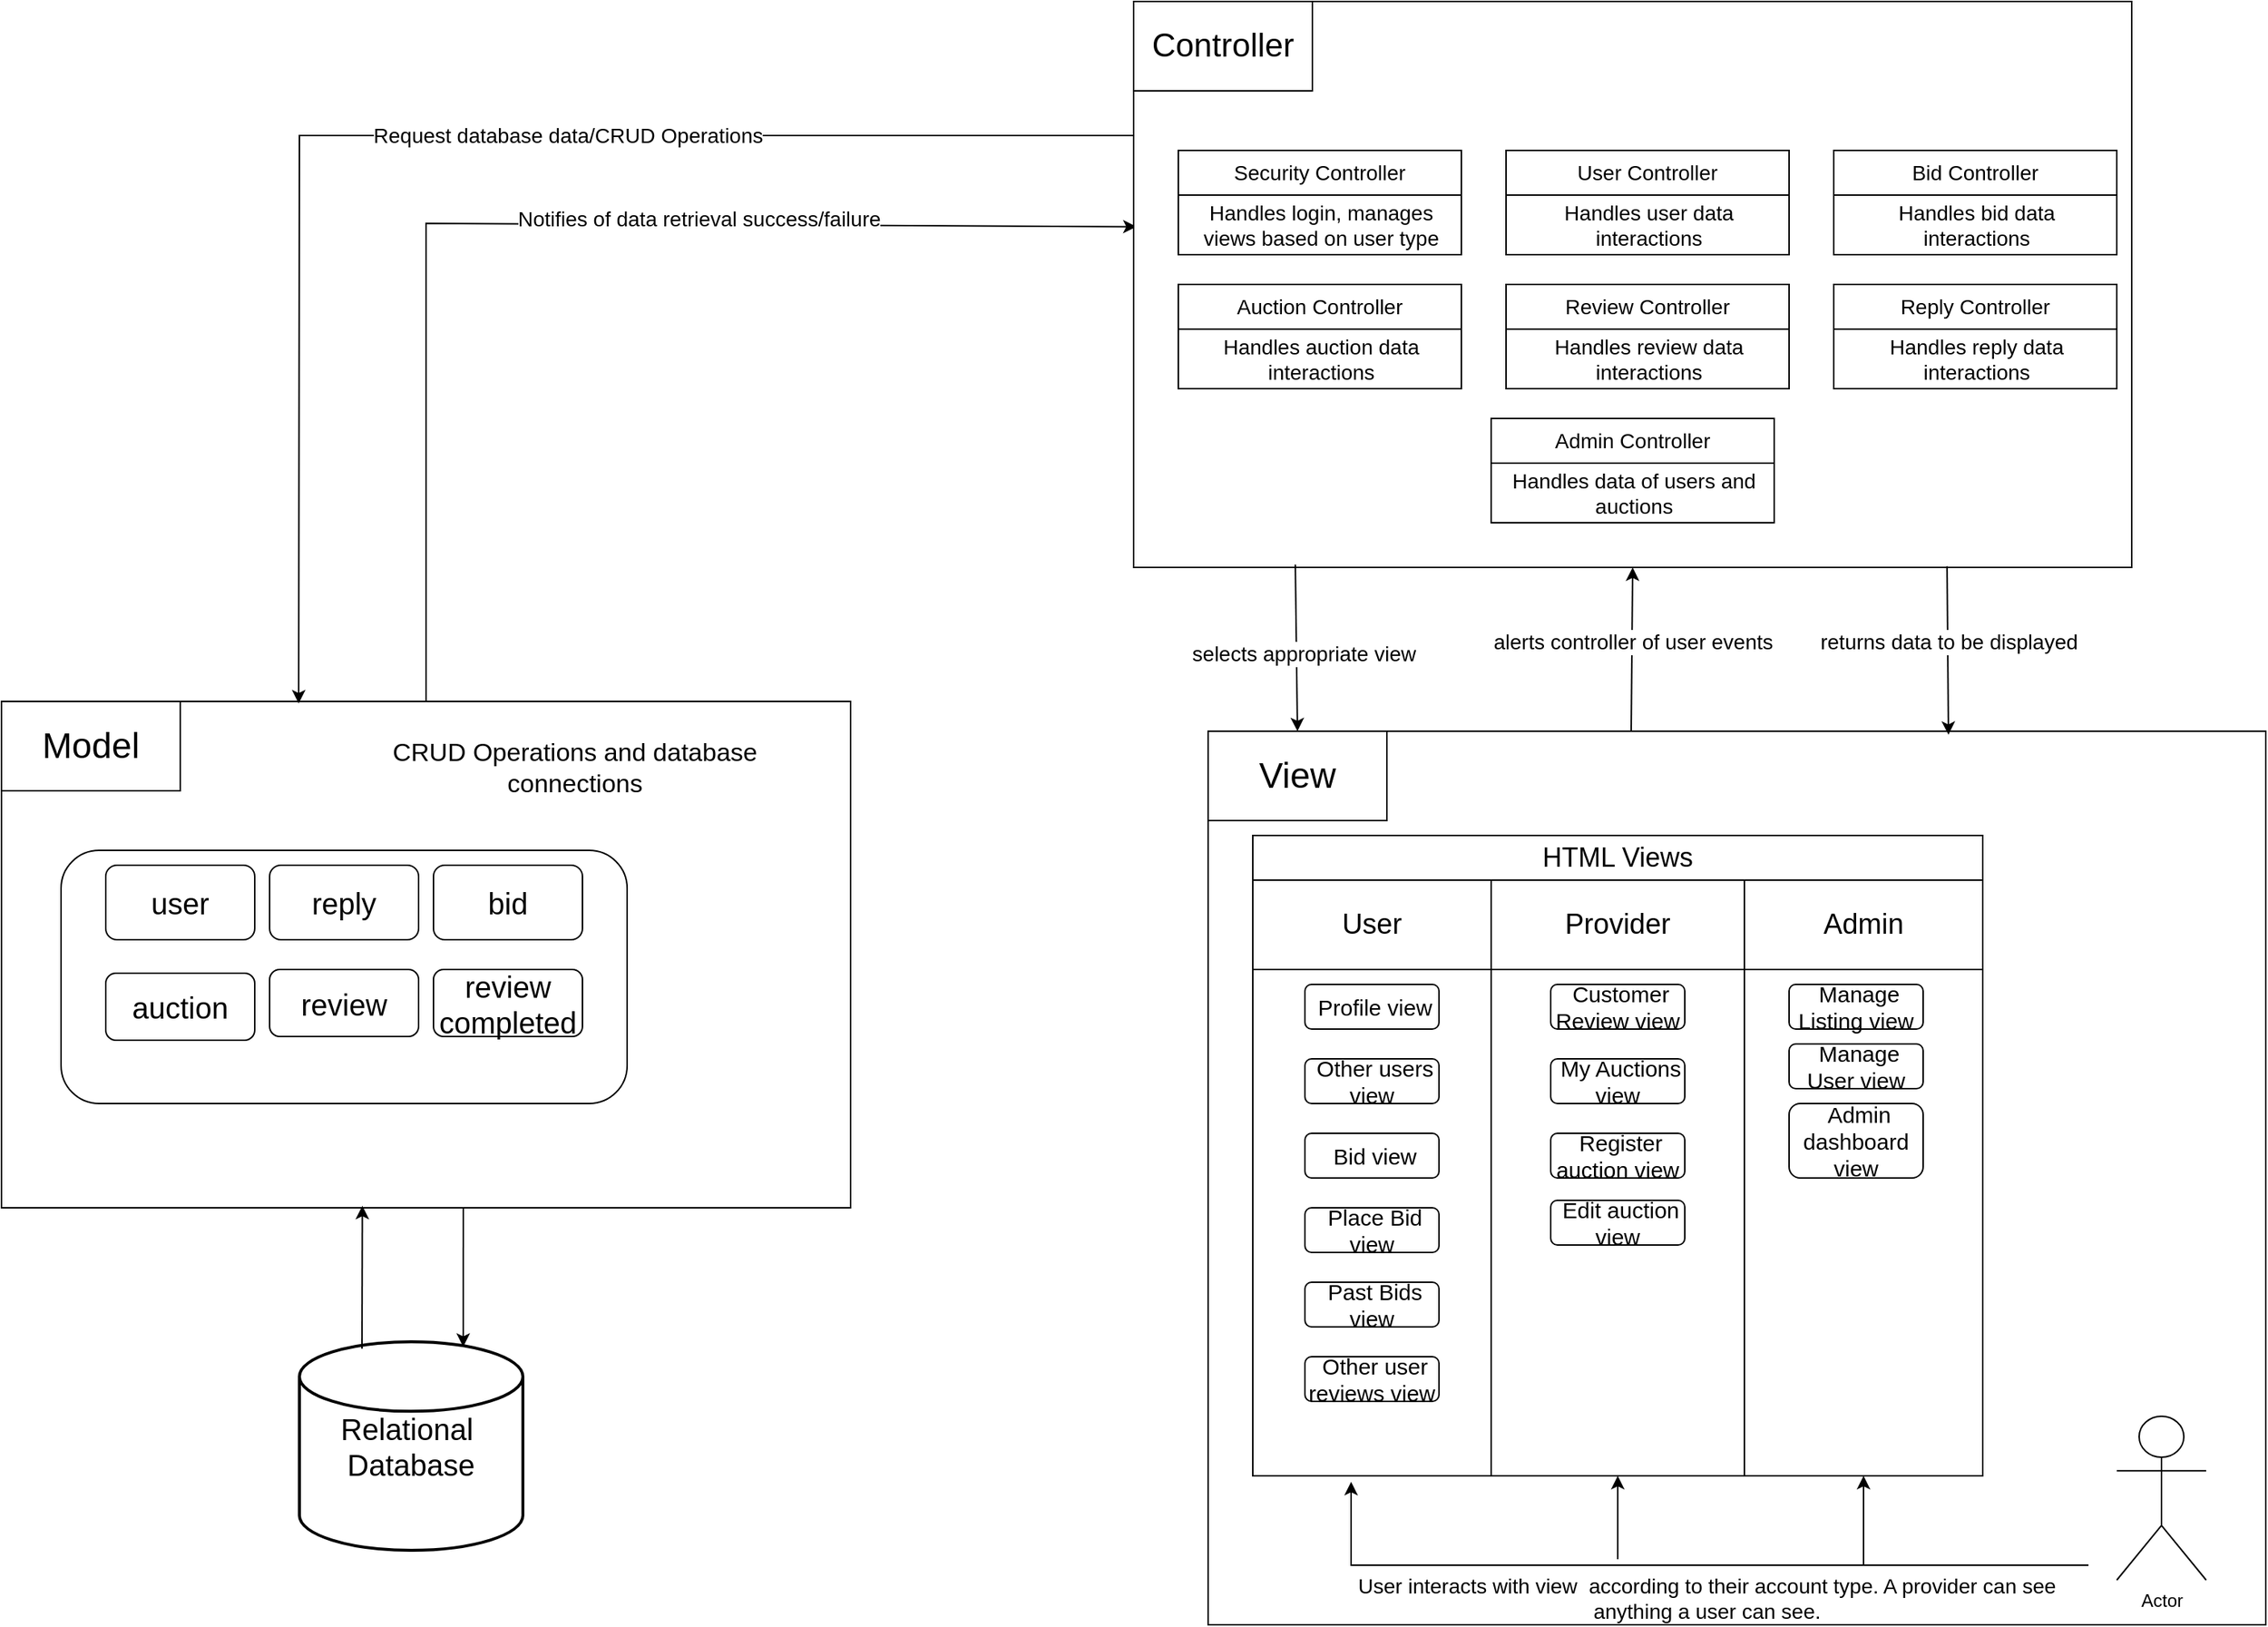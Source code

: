 <mxfile version="25.0.3">
  <diagram name="Page-1" id="AGgA34HAO7MxjlpKdsxk">
    <mxGraphModel dx="1050" dy="735" grid="1" gridSize="10" guides="1" tooltips="1" connect="1" arrows="1" fold="1" page="1" pageScale="1" pageWidth="1654" pageHeight="1169" math="0" shadow="0">
      <root>
        <mxCell id="0" />
        <mxCell id="1" parent="0" />
        <mxCell id="uNaxhdoiLbw7-kHuHbok-19" style="edgeStyle=none;rounded=0;orthogonalLoop=1;jettySize=auto;html=1;exitX=0.5;exitY=0;exitDx=0;exitDy=0;entryX=0.003;entryY=0.398;entryDx=0;entryDy=0;entryPerimeter=0;" parent="1" source="uNaxhdoiLbw7-kHuHbok-2" target="uNaxhdoiLbw7-kHuHbok-3" edge="1">
          <mxGeometry relative="1" as="geometry">
            <mxPoint x="354.667" y="230" as="targetPoint" />
            <Array as="points">
              <mxPoint x="355" y="219" />
            </Array>
          </mxGeometry>
        </mxCell>
        <mxCell id="uNaxhdoiLbw7-kHuHbok-64" value="&lt;font style=&quot;font-size: 14px;&quot;&gt;Notifies of data retrieval success/failure&lt;/font&gt;" style="edgeLabel;html=1;align=center;verticalAlign=middle;resizable=0;points=[];" parent="uNaxhdoiLbw7-kHuHbok-19" vertex="1" connectable="0">
          <mxGeometry x="0.261" y="4" relative="1" as="geometry">
            <mxPoint x="1" as="offset" />
          </mxGeometry>
        </mxCell>
        <mxCell id="uNaxhdoiLbw7-kHuHbok-2" value="" style="rounded=0;whiteSpace=wrap;html=1;" parent="1" vertex="1">
          <mxGeometry x="70" y="540" width="570" height="340" as="geometry" />
        </mxCell>
        <mxCell id="uNaxhdoiLbw7-kHuHbok-18" style="edgeStyle=none;rounded=0;orthogonalLoop=1;jettySize=auto;html=1;entryX=0.35;entryY=0.004;entryDx=0;entryDy=0;entryPerimeter=0;" parent="1" target="uNaxhdoiLbw7-kHuHbok-2" edge="1">
          <mxGeometry relative="1" as="geometry">
            <mxPoint x="270" y="510" as="targetPoint" />
            <mxPoint x="840" y="160" as="sourcePoint" />
            <Array as="points">
              <mxPoint x="270" y="160" />
            </Array>
          </mxGeometry>
        </mxCell>
        <mxCell id="uNaxhdoiLbw7-kHuHbok-65" value="&lt;font style=&quot;font-size: 14px;&quot;&gt;Request database data/CRUD Operations&lt;/font&gt;" style="edgeLabel;html=1;align=center;verticalAlign=middle;resizable=0;points=[];" parent="uNaxhdoiLbw7-kHuHbok-18" vertex="1" connectable="0">
          <mxGeometry x="0.057" relative="1" as="geometry">
            <mxPoint x="113" as="offset" />
          </mxGeometry>
        </mxCell>
        <mxCell id="uNaxhdoiLbw7-kHuHbok-21" style="edgeStyle=none;rounded=0;orthogonalLoop=1;jettySize=auto;html=1;exitX=0.4;exitY=0.002;exitDx=0;exitDy=0;entryX=0.5;entryY=1;entryDx=0;entryDy=0;exitPerimeter=0;" parent="1" source="uNaxhdoiLbw7-kHuHbok-5" target="uNaxhdoiLbw7-kHuHbok-3" edge="1">
          <mxGeometry relative="1" as="geometry">
            <mxPoint x="1165" y="559" as="targetPoint" />
          </mxGeometry>
        </mxCell>
        <mxCell id="uNaxhdoiLbw7-kHuHbok-71" value="alerts controller of user events" style="edgeLabel;html=1;align=center;verticalAlign=middle;resizable=0;points=[];fontSize=14;" parent="uNaxhdoiLbw7-kHuHbok-21" vertex="1" connectable="0">
          <mxGeometry x="0.089" relative="1" as="geometry">
            <mxPoint y="-1" as="offset" />
          </mxGeometry>
        </mxCell>
        <mxCell id="uNaxhdoiLbw7-kHuHbok-3" value="" style="rounded=0;whiteSpace=wrap;html=1;" parent="1" vertex="1">
          <mxGeometry x="830" y="70" width="670" height="380" as="geometry" />
        </mxCell>
        <mxCell id="uNaxhdoiLbw7-kHuHbok-5" value="" style="rounded=0;whiteSpace=wrap;html=1;" parent="1" vertex="1">
          <mxGeometry x="880" y="560" width="710" height="600" as="geometry" />
        </mxCell>
        <mxCell id="uNaxhdoiLbw7-kHuHbok-8" value="" style="shape=partialRectangle;whiteSpace=wrap;html=1;top=0;left=0;fillColor=none;" parent="1" vertex="1">
          <mxGeometry x="70" y="540" width="120" height="60" as="geometry" />
        </mxCell>
        <mxCell id="uNaxhdoiLbw7-kHuHbok-9" value="&lt;font style=&quot;font-size: 24px;&quot;&gt;Model&lt;/font&gt;" style="text;html=1;align=center;verticalAlign=middle;whiteSpace=wrap;rounded=0;" parent="1" vertex="1">
          <mxGeometry x="70" y="540" width="120" height="60" as="geometry" />
        </mxCell>
        <mxCell id="uNaxhdoiLbw7-kHuHbok-10" value="" style="shape=partialRectangle;whiteSpace=wrap;html=1;top=0;left=0;fillColor=none;" parent="1" vertex="1">
          <mxGeometry x="830" y="70" width="120" height="60" as="geometry" />
        </mxCell>
        <mxCell id="uNaxhdoiLbw7-kHuHbok-11" value="&lt;font style=&quot;font-size: 22px;&quot;&gt;Controller&lt;/font&gt;" style="text;html=1;align=center;verticalAlign=middle;whiteSpace=wrap;rounded=0;" parent="1" vertex="1">
          <mxGeometry x="830" y="70" width="120" height="60" as="geometry" />
        </mxCell>
        <mxCell id="uNaxhdoiLbw7-kHuHbok-12" value="" style="shape=partialRectangle;whiteSpace=wrap;html=1;top=0;left=0;fillColor=none;" parent="1" vertex="1">
          <mxGeometry x="880" y="560" width="120" height="60" as="geometry" />
        </mxCell>
        <mxCell id="uNaxhdoiLbw7-kHuHbok-13" value="&lt;font style=&quot;font-size: 24px;&quot;&gt;View&lt;/font&gt;" style="text;html=1;align=center;verticalAlign=middle;whiteSpace=wrap;rounded=0;" parent="1" vertex="1">
          <mxGeometry x="880" y="560" width="120" height="60" as="geometry" />
        </mxCell>
        <mxCell id="uNaxhdoiLbw7-kHuHbok-14" value="" style="rounded=1;whiteSpace=wrap;html=1;" parent="1" vertex="1">
          <mxGeometry x="110" y="640" width="380" height="170" as="geometry" />
        </mxCell>
        <mxCell id="uNaxhdoiLbw7-kHuHbok-15" value="&lt;div style=&quot;font-size: 20px;&quot;&gt;&lt;font style=&quot;font-size: 20px;&quot;&gt;Relational&amp;nbsp;&lt;/font&gt;&lt;/div&gt;&lt;div style=&quot;font-size: 20px;&quot;&gt;&lt;font style=&quot;font-size: 20px;&quot;&gt;Database&lt;/font&gt;&lt;/div&gt;" style="strokeWidth=2;html=1;shape=mxgraph.flowchart.database;whiteSpace=wrap;" parent="1" vertex="1">
          <mxGeometry x="270" y="970" width="150" height="140" as="geometry" />
        </mxCell>
        <mxCell id="uNaxhdoiLbw7-kHuHbok-16" style="edgeStyle=none;rounded=0;orthogonalLoop=1;jettySize=auto;html=1;entryX=0.733;entryY=0.024;entryDx=0;entryDy=0;entryPerimeter=0;" parent="1" target="uNaxhdoiLbw7-kHuHbok-15" edge="1">
          <mxGeometry relative="1" as="geometry">
            <mxPoint x="380" y="880" as="sourcePoint" />
          </mxGeometry>
        </mxCell>
        <mxCell id="uNaxhdoiLbw7-kHuHbok-17" style="edgeStyle=none;rounded=0;orthogonalLoop=1;jettySize=auto;html=1;exitX=0.28;exitY=0.033;exitDx=0;exitDy=0;exitPerimeter=0;entryX=0.425;entryY=0.996;entryDx=0;entryDy=0;entryPerimeter=0;" parent="1" source="uNaxhdoiLbw7-kHuHbok-15" target="uNaxhdoiLbw7-kHuHbok-2" edge="1">
          <mxGeometry relative="1" as="geometry" />
        </mxCell>
        <mxCell id="uNaxhdoiLbw7-kHuHbok-20" style="edgeStyle=none;rounded=0;orthogonalLoop=1;jettySize=auto;html=1;exitX=0.162;exitY=0.995;exitDx=0;exitDy=0;entryX=0.5;entryY=0;entryDx=0;entryDy=0;exitPerimeter=0;" parent="1" source="uNaxhdoiLbw7-kHuHbok-3" target="uNaxhdoiLbw7-kHuHbok-13" edge="1">
          <mxGeometry relative="1" as="geometry">
            <mxPoint x="971" y="460" as="targetPoint" />
          </mxGeometry>
        </mxCell>
        <mxCell id="uNaxhdoiLbw7-kHuHbok-70" value="selects appropriate view" style="edgeLabel;html=1;align=center;verticalAlign=middle;resizable=0;points=[];fontSize=14;" parent="uNaxhdoiLbw7-kHuHbok-20" vertex="1" connectable="0">
          <mxGeometry x="0.059" y="4" relative="1" as="geometry">
            <mxPoint as="offset" />
          </mxGeometry>
        </mxCell>
        <mxCell id="uNaxhdoiLbw7-kHuHbok-22" style="edgeStyle=none;rounded=0;orthogonalLoop=1;jettySize=auto;html=1;entryX=0.7;entryY=0.004;entryDx=0;entryDy=0;entryPerimeter=0;exitX=0.815;exitY=0.998;exitDx=0;exitDy=0;exitPerimeter=0;" parent="1" source="uNaxhdoiLbw7-kHuHbok-3" target="uNaxhdoiLbw7-kHuHbok-5" edge="1">
          <mxGeometry relative="1" as="geometry">
            <mxPoint x="1375" y="560" as="sourcePoint" />
          </mxGeometry>
        </mxCell>
        <mxCell id="uNaxhdoiLbw7-kHuHbok-81" value="returns data to be displayed" style="edgeLabel;html=1;align=center;verticalAlign=middle;resizable=0;points=[];fontSize=14;" parent="uNaxhdoiLbw7-kHuHbok-22" vertex="1" connectable="0">
          <mxGeometry x="-0.107" relative="1" as="geometry">
            <mxPoint as="offset" />
          </mxGeometry>
        </mxCell>
        <mxCell id="uNaxhdoiLbw7-kHuHbok-28" value="&lt;font style=&quot;font-size: 18px;&quot;&gt;HTML Views&lt;/font&gt;" style="rounded=0;whiteSpace=wrap;html=1;" parent="1" vertex="1">
          <mxGeometry x="910" y="630" width="490" height="30" as="geometry" />
        </mxCell>
        <mxCell id="uNaxhdoiLbw7-kHuHbok-29" value="&lt;font style=&quot;font-size: 19px;&quot;&gt;User&lt;/font&gt;" style="rounded=0;whiteSpace=wrap;html=1;" parent="1" vertex="1">
          <mxGeometry x="910" y="660" width="160" height="60" as="geometry" />
        </mxCell>
        <mxCell id="uNaxhdoiLbw7-kHuHbok-30" value="&lt;font style=&quot;font-size: 19px;&quot;&gt;Provider&lt;/font&gt;" style="rounded=0;whiteSpace=wrap;html=1;" parent="1" vertex="1">
          <mxGeometry x="1070" y="660" width="170" height="60" as="geometry" />
        </mxCell>
        <mxCell id="uNaxhdoiLbw7-kHuHbok-31" value="&lt;font style=&quot;font-size: 19px;&quot;&gt;Admin&lt;/font&gt;" style="rounded=0;whiteSpace=wrap;html=1;" parent="1" vertex="1">
          <mxGeometry x="1240" y="660" width="160" height="60" as="geometry" />
        </mxCell>
        <mxCell id="uNaxhdoiLbw7-kHuHbok-32" value="" style="rounded=0;whiteSpace=wrap;html=1;" parent="1" vertex="1">
          <mxGeometry x="910" y="720" width="160" height="340" as="geometry" />
        </mxCell>
        <mxCell id="uNaxhdoiLbw7-kHuHbok-33" value="" style="rounded=0;whiteSpace=wrap;html=1;" parent="1" vertex="1">
          <mxGeometry x="1070" y="720" width="170" height="340" as="geometry" />
        </mxCell>
        <mxCell id="uNaxhdoiLbw7-kHuHbok-34" value="" style="rounded=0;whiteSpace=wrap;html=1;" parent="1" vertex="1">
          <mxGeometry x="1240" y="720" width="160" height="340" as="geometry" />
        </mxCell>
        <mxCell id="uNaxhdoiLbw7-kHuHbok-37" value="&lt;div&gt;&lt;font style=&quot;font-size: 15px;&quot;&gt;&amp;nbsp;Bid view&lt;/font&gt;&lt;/div&gt;" style="rounded=1;whiteSpace=wrap;html=1;" parent="1" vertex="1">
          <mxGeometry x="945" y="830" width="90" height="30" as="geometry" />
        </mxCell>
        <mxCell id="uNaxhdoiLbw7-kHuHbok-40" value="&lt;font style=&quot;font-size: 15px;&quot;&gt;&amp;nbsp;Profile view&lt;/font&gt;" style="rounded=1;whiteSpace=wrap;html=1;" parent="1" vertex="1">
          <mxGeometry x="945" y="730" width="90" height="30" as="geometry" />
        </mxCell>
        <mxCell id="uNaxhdoiLbw7-kHuHbok-41" value="&lt;font style=&quot;font-size: 15px;&quot;&gt;&amp;nbsp;Past Bids view&lt;/font&gt;" style="rounded=1;whiteSpace=wrap;html=1;" parent="1" vertex="1">
          <mxGeometry x="945" y="930" width="90" height="30" as="geometry" />
        </mxCell>
        <mxCell id="uNaxhdoiLbw7-kHuHbok-42" value="&lt;font style=&quot;font-size: 15px;&quot;&gt;&amp;nbsp;Other users view&lt;/font&gt;" style="rounded=1;whiteSpace=wrap;html=1;" parent="1" vertex="1">
          <mxGeometry x="945" y="780" width="90" height="30" as="geometry" />
        </mxCell>
        <mxCell id="uNaxhdoiLbw7-kHuHbok-43" value="&lt;font style=&quot;font-size: 15px;&quot;&gt;&amp;nbsp;Other user reviews view&lt;/font&gt;" style="rounded=1;whiteSpace=wrap;html=1;" parent="1" vertex="1">
          <mxGeometry x="945" y="980" width="90" height="30" as="geometry" />
        </mxCell>
        <mxCell id="uNaxhdoiLbw7-kHuHbok-44" value="&lt;font style=&quot;font-size: 15px;&quot;&gt;&amp;nbsp;Place Bid view&lt;/font&gt;" style="rounded=1;whiteSpace=wrap;html=1;" parent="1" vertex="1">
          <mxGeometry x="945" y="880" width="90" height="30" as="geometry" />
        </mxCell>
        <mxCell id="uNaxhdoiLbw7-kHuHbok-48" value="&lt;font style=&quot;font-size: 15px;&quot;&gt;&amp;nbsp;Customer Review view&lt;/font&gt;" style="rounded=1;whiteSpace=wrap;html=1;" parent="1" vertex="1">
          <mxGeometry x="1110" y="730" width="90" height="30" as="geometry" />
        </mxCell>
        <mxCell id="uNaxhdoiLbw7-kHuHbok-49" value="&lt;font style=&quot;font-size: 15px;&quot;&gt;&amp;nbsp;My Auctions view&lt;/font&gt;" style="rounded=1;whiteSpace=wrap;html=1;" parent="1" vertex="1">
          <mxGeometry x="1110" y="780" width="90" height="30" as="geometry" />
        </mxCell>
        <mxCell id="uNaxhdoiLbw7-kHuHbok-50" value="&lt;font style=&quot;font-size: 15px;&quot;&gt;&amp;nbsp;Register auction view&lt;/font&gt;" style="rounded=1;whiteSpace=wrap;html=1;" parent="1" vertex="1">
          <mxGeometry x="1110" y="830" width="90" height="30" as="geometry" />
        </mxCell>
        <mxCell id="uNaxhdoiLbw7-kHuHbok-51" value="&lt;font style=&quot;font-size: 15px;&quot;&gt;&amp;nbsp;Edit auction view&lt;/font&gt;" style="rounded=1;whiteSpace=wrap;html=1;" parent="1" vertex="1">
          <mxGeometry x="1110" y="875" width="90" height="30" as="geometry" />
        </mxCell>
        <mxCell id="uNaxhdoiLbw7-kHuHbok-53" value="&lt;font style=&quot;font-size: 15px;&quot;&gt;&amp;nbsp;Manage Listing view&lt;/font&gt;" style="rounded=1;whiteSpace=wrap;html=1;" parent="1" vertex="1">
          <mxGeometry x="1270" y="730" width="90" height="30" as="geometry" />
        </mxCell>
        <mxCell id="uNaxhdoiLbw7-kHuHbok-54" value="&lt;font style=&quot;font-size: 15px;&quot;&gt;&amp;nbsp;Manage User view&lt;/font&gt;" style="rounded=1;whiteSpace=wrap;html=1;" parent="1" vertex="1">
          <mxGeometry x="1270" y="770" width="90" height="30" as="geometry" />
        </mxCell>
        <mxCell id="uNaxhdoiLbw7-kHuHbok-55" value="&lt;font style=&quot;font-size: 15px;&quot;&gt;&amp;nbsp;Admin dashboard view&lt;/font&gt;" style="rounded=1;whiteSpace=wrap;html=1;" parent="1" vertex="1">
          <mxGeometry x="1270" y="810" width="90" height="50" as="geometry" />
        </mxCell>
        <mxCell id="uNaxhdoiLbw7-kHuHbok-56" value="&lt;font style=&quot;font-size: 20px;&quot;&gt;user&lt;/font&gt;" style="rounded=1;whiteSpace=wrap;html=1;" parent="1" vertex="1">
          <mxGeometry x="140" y="650" width="100" height="50" as="geometry" />
        </mxCell>
        <mxCell id="uNaxhdoiLbw7-kHuHbok-59" value="&lt;div&gt;&lt;font style=&quot;font-size: 20px;&quot;&gt;reply&lt;/font&gt;&lt;/div&gt;" style="rounded=1;whiteSpace=wrap;html=1;" parent="1" vertex="1">
          <mxGeometry x="250" y="650" width="100" height="50" as="geometry" />
        </mxCell>
        <mxCell id="uNaxhdoiLbw7-kHuHbok-60" value="&lt;font style=&quot;font-size: 20px;&quot;&gt;bid&lt;/font&gt;" style="rounded=1;whiteSpace=wrap;html=1;" parent="1" vertex="1">
          <mxGeometry x="360" y="650" width="100" height="50" as="geometry" />
        </mxCell>
        <mxCell id="uNaxhdoiLbw7-kHuHbok-61" value="&lt;font style=&quot;font-size: 20px;&quot;&gt;auction&lt;/font&gt;" style="rounded=1;whiteSpace=wrap;html=1;" parent="1" vertex="1">
          <mxGeometry x="140" y="722.5" width="100" height="45" as="geometry" />
        </mxCell>
        <mxCell id="uNaxhdoiLbw7-kHuHbok-62" value="&lt;font style=&quot;font-size: 20px;&quot;&gt;review&lt;/font&gt;" style="rounded=1;whiteSpace=wrap;html=1;" parent="1" vertex="1">
          <mxGeometry x="250" y="720" width="100" height="45" as="geometry" />
        </mxCell>
        <mxCell id="uNaxhdoiLbw7-kHuHbok-63" value="&lt;font style=&quot;font-size: 17px;&quot;&gt;CRUD Operations and database connections&lt;/font&gt;" style="text;html=1;align=center;verticalAlign=middle;whiteSpace=wrap;rounded=0;" parent="1" vertex="1">
          <mxGeometry x="320" y="570" width="270" height="30" as="geometry" />
        </mxCell>
        <mxCell id="uNaxhdoiLbw7-kHuHbok-66" value="Security Controller" style="swimlane;fontStyle=0;childLayout=stackLayout;horizontal=1;startSize=30;horizontalStack=0;resizeParent=1;resizeParentMax=0;resizeLast=0;collapsible=1;marginBottom=0;whiteSpace=wrap;html=1;fontSize=14;" parent="1" vertex="1">
          <mxGeometry x="860" y="170" width="190" height="70" as="geometry" />
        </mxCell>
        <mxCell id="uNaxhdoiLbw7-kHuHbok-67" value="&lt;div style=&quot;font-size: 14px;&quot; align=&quot;center&quot;&gt;Handles login, manages views based on user type&lt;br style=&quot;font-size: 14px;&quot;&gt;&lt;/div&gt;" style="text;strokeColor=none;fillColor=none;align=left;verticalAlign=middle;spacingLeft=4;spacingRight=4;overflow=hidden;points=[[0,0.5],[1,0.5]];portConstraint=eastwest;rotatable=0;whiteSpace=wrap;html=1;fontSize=14;" parent="uNaxhdoiLbw7-kHuHbok-66" vertex="1">
          <mxGeometry y="30" width="190" height="40" as="geometry" />
        </mxCell>
        <mxCell id="uNaxhdoiLbw7-kHuHbok-72" value="User Controller" style="swimlane;fontStyle=0;childLayout=stackLayout;horizontal=1;startSize=30;horizontalStack=0;resizeParent=1;resizeParentMax=0;resizeLast=0;collapsible=1;marginBottom=0;whiteSpace=wrap;html=1;fontSize=14;" parent="1" vertex="1">
          <mxGeometry x="1080" y="170" width="190" height="70" as="geometry" />
        </mxCell>
        <mxCell id="uNaxhdoiLbw7-kHuHbok-73" value="&lt;div style=&quot;font-size: 14px;&quot; align=&quot;center&quot;&gt;Handles user data interactions&lt;br style=&quot;font-size: 14px;&quot;&gt;&lt;/div&gt;" style="text;strokeColor=none;fillColor=none;align=left;verticalAlign=middle;spacingLeft=4;spacingRight=4;overflow=hidden;points=[[0,0.5],[1,0.5]];portConstraint=eastwest;rotatable=0;whiteSpace=wrap;html=1;fontSize=14;" parent="uNaxhdoiLbw7-kHuHbok-72" vertex="1">
          <mxGeometry y="30" width="190" height="40" as="geometry" />
        </mxCell>
        <mxCell id="uNaxhdoiLbw7-kHuHbok-75" value="&lt;div&gt;Auction Controller&lt;/div&gt;" style="swimlane;fontStyle=0;childLayout=stackLayout;horizontal=1;startSize=30;horizontalStack=0;resizeParent=1;resizeParentMax=0;resizeLast=0;collapsible=1;marginBottom=0;whiteSpace=wrap;html=1;fontSize=14;" parent="1" vertex="1">
          <mxGeometry x="860" y="260" width="190" height="70" as="geometry" />
        </mxCell>
        <mxCell id="uNaxhdoiLbw7-kHuHbok-76" value="&lt;div style=&quot;font-size: 14px;&quot; align=&quot;center&quot;&gt;Handles auction data interactions&lt;br style=&quot;font-size: 14px;&quot;&gt;&lt;/div&gt;" style="text;strokeColor=none;fillColor=none;align=left;verticalAlign=middle;spacingLeft=4;spacingRight=4;overflow=hidden;points=[[0,0.5],[1,0.5]];portConstraint=eastwest;rotatable=0;whiteSpace=wrap;html=1;fontSize=14;" parent="uNaxhdoiLbw7-kHuHbok-75" vertex="1">
          <mxGeometry y="30" width="190" height="40" as="geometry" />
        </mxCell>
        <mxCell id="uNaxhdoiLbw7-kHuHbok-77" value="Bid Controller" style="swimlane;fontStyle=0;childLayout=stackLayout;horizontal=1;startSize=30;horizontalStack=0;resizeParent=1;resizeParentMax=0;resizeLast=0;collapsible=1;marginBottom=0;whiteSpace=wrap;html=1;fontSize=14;" parent="1" vertex="1">
          <mxGeometry x="1300" y="170" width="190" height="70" as="geometry" />
        </mxCell>
        <mxCell id="uNaxhdoiLbw7-kHuHbok-78" value="&lt;div style=&quot;font-size: 14px;&quot; align=&quot;center&quot;&gt;Handles bid data interactions&lt;br style=&quot;font-size: 14px;&quot;&gt;&lt;/div&gt;" style="text;strokeColor=none;fillColor=none;align=left;verticalAlign=middle;spacingLeft=4;spacingRight=4;overflow=hidden;points=[[0,0.5],[1,0.5]];portConstraint=eastwest;rotatable=0;whiteSpace=wrap;html=1;fontSize=14;" parent="uNaxhdoiLbw7-kHuHbok-77" vertex="1">
          <mxGeometry y="30" width="190" height="40" as="geometry" />
        </mxCell>
        <mxCell id="uNaxhdoiLbw7-kHuHbok-79" value="Review Controller" style="swimlane;fontStyle=0;childLayout=stackLayout;horizontal=1;startSize=30;horizontalStack=0;resizeParent=1;resizeParentMax=0;resizeLast=0;collapsible=1;marginBottom=0;whiteSpace=wrap;html=1;fontSize=14;" parent="1" vertex="1">
          <mxGeometry x="1080" y="260" width="190" height="70" as="geometry" />
        </mxCell>
        <mxCell id="uNaxhdoiLbw7-kHuHbok-80" value="&lt;div style=&quot;font-size: 14px;&quot; align=&quot;center&quot;&gt;Handles review data interactions&lt;br style=&quot;font-size: 14px;&quot;&gt;&lt;/div&gt;" style="text;strokeColor=none;fillColor=none;align=left;verticalAlign=middle;spacingLeft=4;spacingRight=4;overflow=hidden;points=[[0,0.5],[1,0.5]];portConstraint=eastwest;rotatable=0;whiteSpace=wrap;html=1;fontSize=14;" parent="uNaxhdoiLbw7-kHuHbok-79" vertex="1">
          <mxGeometry y="30" width="190" height="40" as="geometry" />
        </mxCell>
        <mxCell id="uNaxhdoiLbw7-kHuHbok-84" style="edgeStyle=none;rounded=0;orthogonalLoop=1;jettySize=auto;html=1;" parent="1" edge="1">
          <mxGeometry relative="1" as="geometry">
            <mxPoint x="976" y="1064" as="targetPoint" />
            <mxPoint x="1471" y="1120" as="sourcePoint" />
            <Array as="points">
              <mxPoint x="976" y="1120" />
            </Array>
          </mxGeometry>
        </mxCell>
        <mxCell id="uNaxhdoiLbw7-kHuHbok-82" value="Actor" style="shape=umlActor;verticalLabelPosition=bottom;verticalAlign=top;html=1;outlineConnect=0;" parent="1" vertex="1">
          <mxGeometry x="1490" y="1020" width="60" height="110" as="geometry" />
        </mxCell>
        <mxCell id="uNaxhdoiLbw7-kHuHbok-85" value="" style="endArrow=classic;html=1;rounded=0;entryX=0.5;entryY=1;entryDx=0;entryDy=0;" parent="1" target="uNaxhdoiLbw7-kHuHbok-33" edge="1">
          <mxGeometry width="50" height="50" relative="1" as="geometry">
            <mxPoint x="1155" y="1116" as="sourcePoint" />
            <mxPoint x="1150" y="900" as="targetPoint" />
          </mxGeometry>
        </mxCell>
        <mxCell id="uNaxhdoiLbw7-kHuHbok-86" value="" style="endArrow=classic;html=1;rounded=0;entryX=0.5;entryY=1;entryDx=0;entryDy=0;" parent="1" target="uNaxhdoiLbw7-kHuHbok-34" edge="1">
          <mxGeometry width="50" height="50" relative="1" as="geometry">
            <mxPoint x="1320" y="1120" as="sourcePoint" />
            <mxPoint x="1150" y="860" as="targetPoint" />
          </mxGeometry>
        </mxCell>
        <mxCell id="uNaxhdoiLbw7-kHuHbok-87" value="&lt;font style=&quot;font-size: 14px;&quot;&gt;User interacts with view&amp;nbsp; according to their account type. A provider can see anything a user can see.&lt;br&gt;&lt;/font&gt;" style="text;html=1;align=center;verticalAlign=middle;whiteSpace=wrap;rounded=0;" parent="1" vertex="1">
          <mxGeometry x="970" y="1127" width="490" height="30" as="geometry" />
        </mxCell>
        <mxCell id="PaXvezEdl7FZpSmKjF9p-1" value="Reply Controller" style="swimlane;fontStyle=0;childLayout=stackLayout;horizontal=1;startSize=30;horizontalStack=0;resizeParent=1;resizeParentMax=0;resizeLast=0;collapsible=1;marginBottom=0;whiteSpace=wrap;html=1;fontSize=14;" vertex="1" parent="1">
          <mxGeometry x="1300" y="260" width="190" height="70" as="geometry" />
        </mxCell>
        <mxCell id="PaXvezEdl7FZpSmKjF9p-2" value="&lt;div style=&quot;font-size: 14px;&quot; align=&quot;center&quot;&gt;Handles reply data interactions&lt;br style=&quot;font-size: 14px;&quot;&gt;&lt;/div&gt;" style="text;strokeColor=none;fillColor=none;align=left;verticalAlign=middle;spacingLeft=4;spacingRight=4;overflow=hidden;points=[[0,0.5],[1,0.5]];portConstraint=eastwest;rotatable=0;whiteSpace=wrap;html=1;fontSize=14;" vertex="1" parent="PaXvezEdl7FZpSmKjF9p-1">
          <mxGeometry y="30" width="190" height="40" as="geometry" />
        </mxCell>
        <mxCell id="PaXvezEdl7FZpSmKjF9p-3" value="&lt;font style=&quot;font-size: 20px;&quot;&gt;review completed&lt;br&gt;&lt;/font&gt;" style="rounded=1;whiteSpace=wrap;html=1;" vertex="1" parent="1">
          <mxGeometry x="360" y="720" width="100" height="45" as="geometry" />
        </mxCell>
        <mxCell id="PaXvezEdl7FZpSmKjF9p-4" value="Admin Controller" style="swimlane;fontStyle=0;childLayout=stackLayout;horizontal=1;startSize=30;horizontalStack=0;resizeParent=1;resizeParentMax=0;resizeLast=0;collapsible=1;marginBottom=0;whiteSpace=wrap;html=1;fontSize=14;" vertex="1" parent="1">
          <mxGeometry x="1070" y="350" width="190" height="70" as="geometry" />
        </mxCell>
        <mxCell id="PaXvezEdl7FZpSmKjF9p-5" value="&lt;div style=&quot;font-size: 14px;&quot; align=&quot;center&quot;&gt;Handles data of users and auctions&lt;br style=&quot;font-size: 14px;&quot;&gt;&lt;/div&gt;" style="text;strokeColor=none;fillColor=none;align=left;verticalAlign=middle;spacingLeft=4;spacingRight=4;overflow=hidden;points=[[0,0.5],[1,0.5]];portConstraint=eastwest;rotatable=0;whiteSpace=wrap;html=1;fontSize=14;" vertex="1" parent="PaXvezEdl7FZpSmKjF9p-4">
          <mxGeometry y="30" width="190" height="40" as="geometry" />
        </mxCell>
      </root>
    </mxGraphModel>
  </diagram>
</mxfile>
